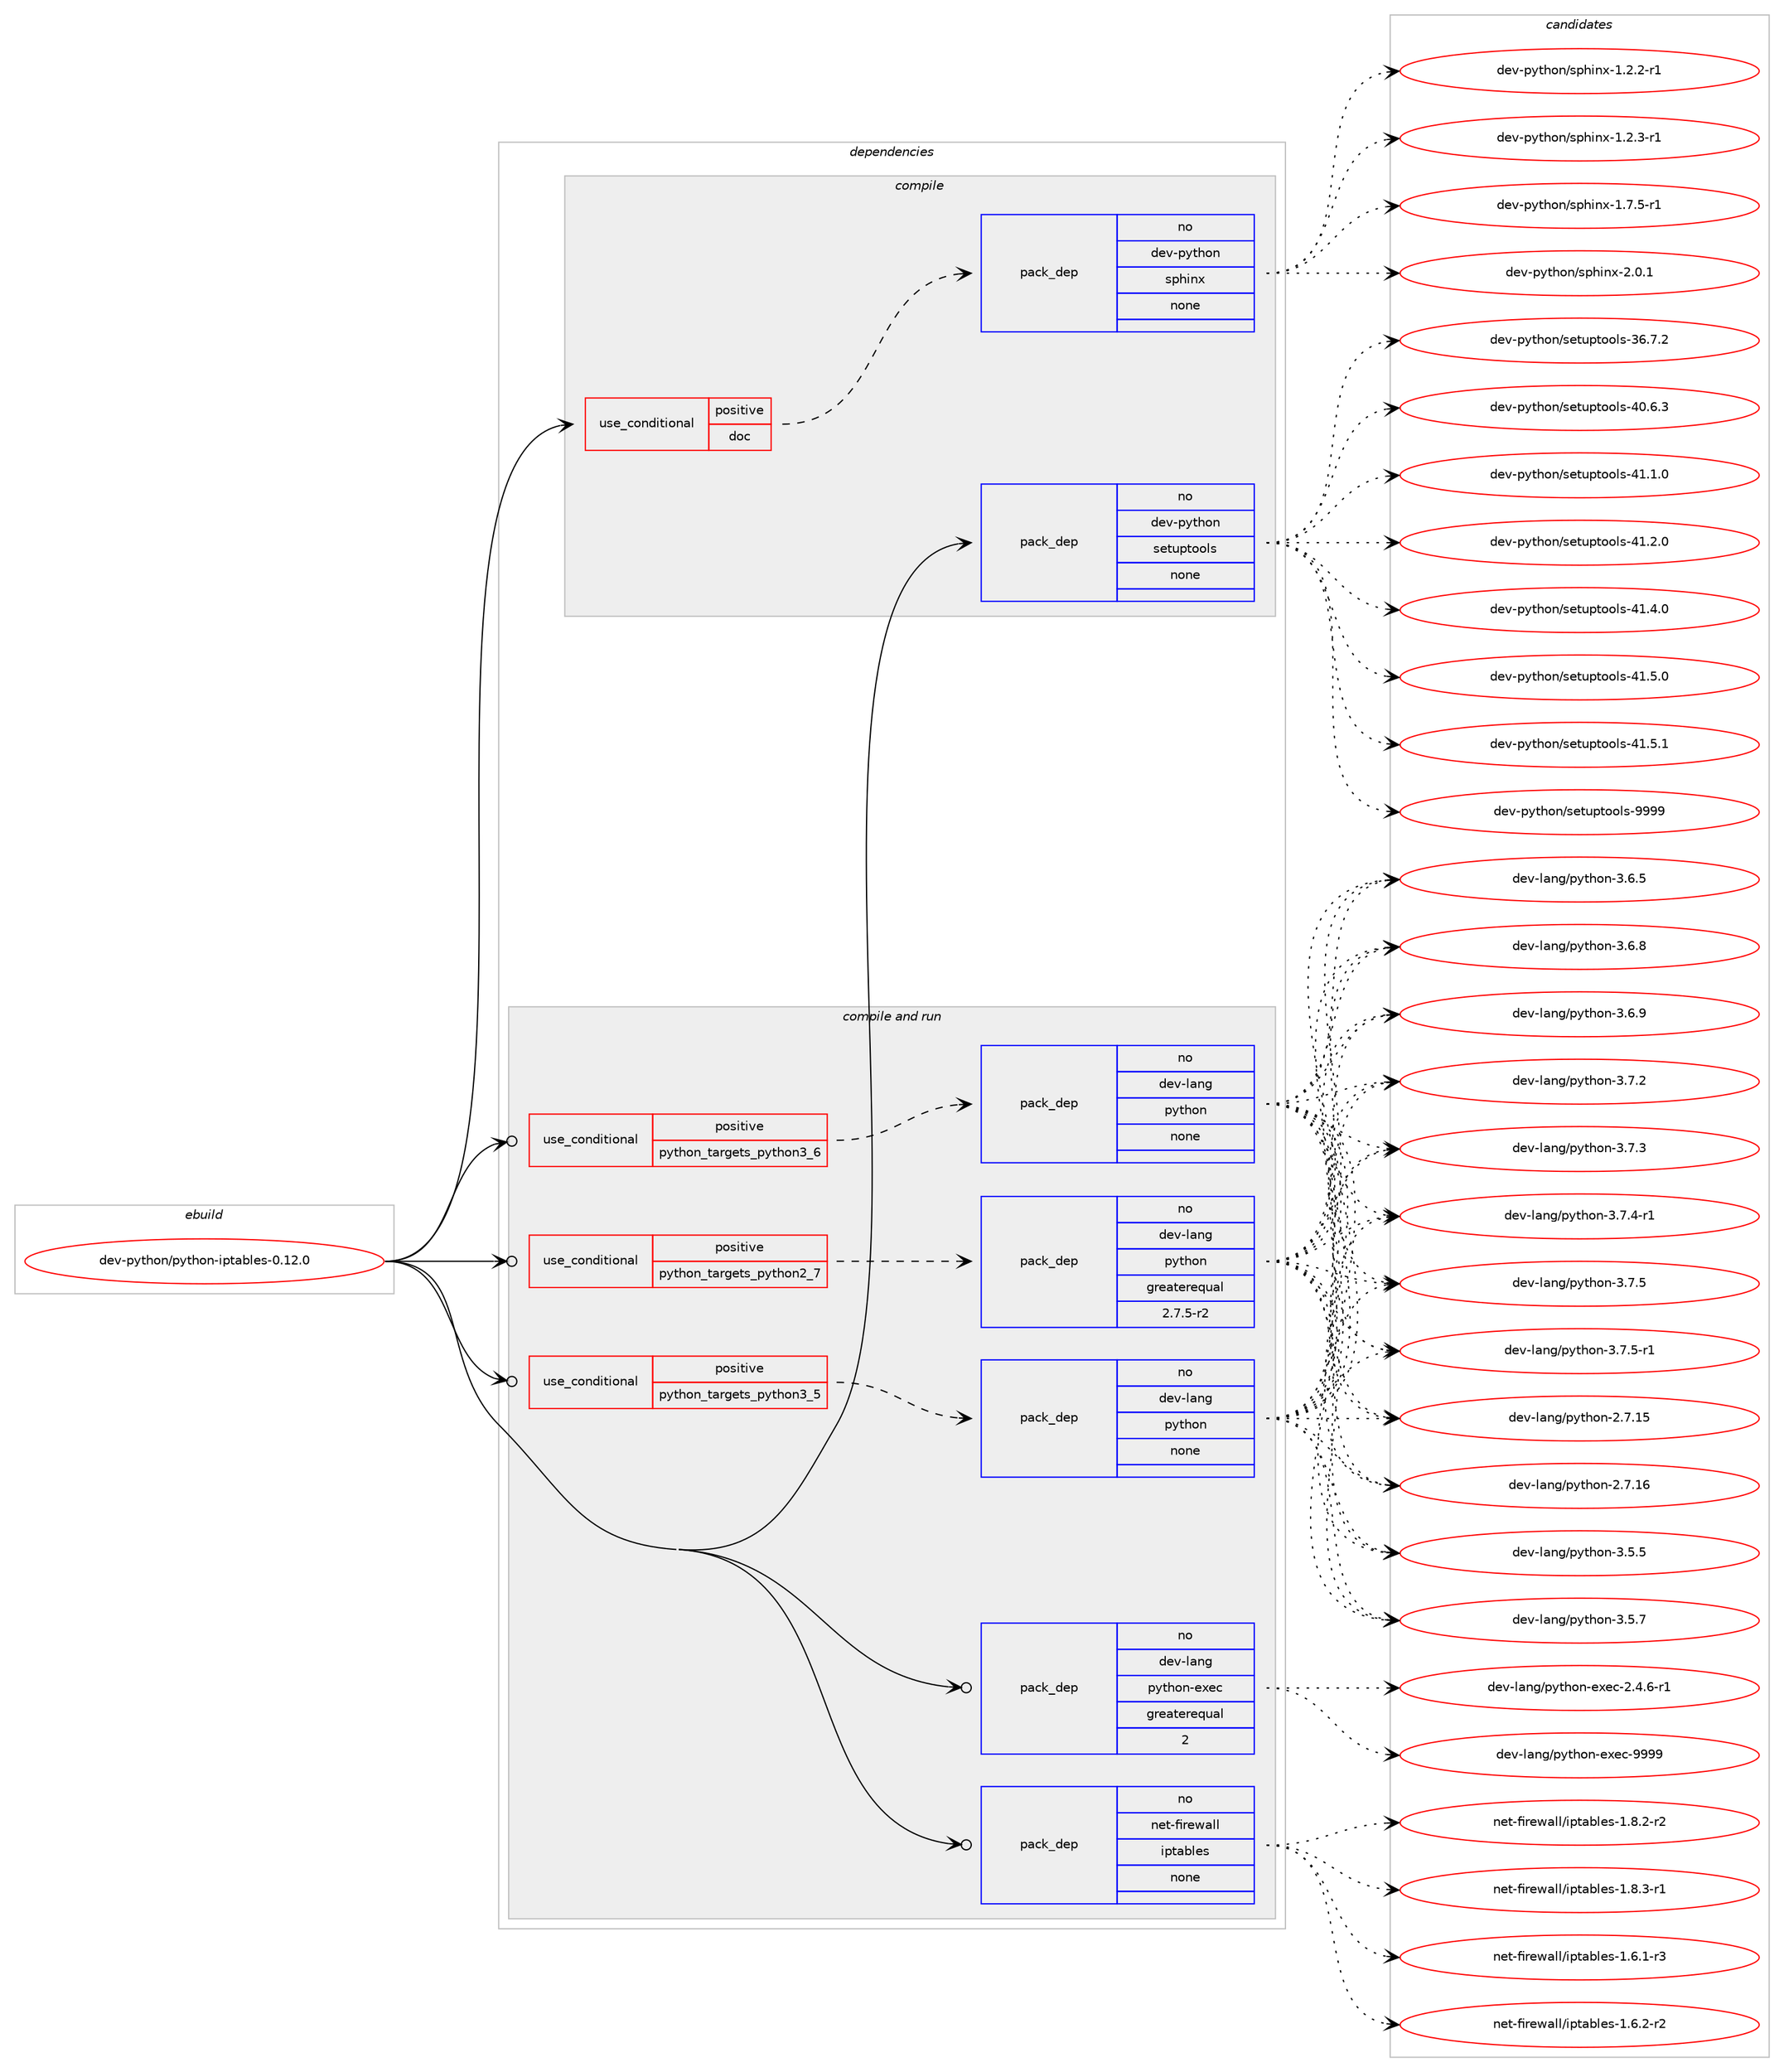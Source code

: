 digraph prolog {

# *************
# Graph options
# *************

newrank=true;
concentrate=true;
compound=true;
graph [rankdir=LR,fontname=Helvetica,fontsize=10,ranksep=1.5];#, ranksep=2.5, nodesep=0.2];
edge  [arrowhead=vee];
node  [fontname=Helvetica,fontsize=10];

# **********
# The ebuild
# **********

subgraph cluster_leftcol {
color=gray;
rank=same;
label=<<i>ebuild</i>>;
id [label="dev-python/python-iptables-0.12.0", color=red, width=4, href="../dev-python/python-iptables-0.12.0.svg"];
}

# ****************
# The dependencies
# ****************

subgraph cluster_midcol {
color=gray;
label=<<i>dependencies</i>>;
subgraph cluster_compile {
fillcolor="#eeeeee";
style=filled;
label=<<i>compile</i>>;
subgraph cond147580 {
dependency631246 [label=<<TABLE BORDER="0" CELLBORDER="1" CELLSPACING="0" CELLPADDING="4"><TR><TD ROWSPAN="3" CELLPADDING="10">use_conditional</TD></TR><TR><TD>positive</TD></TR><TR><TD>doc</TD></TR></TABLE>>, shape=none, color=red];
subgraph pack471795 {
dependency631247 [label=<<TABLE BORDER="0" CELLBORDER="1" CELLSPACING="0" CELLPADDING="4" WIDTH="220"><TR><TD ROWSPAN="6" CELLPADDING="30">pack_dep</TD></TR><TR><TD WIDTH="110">no</TD></TR><TR><TD>dev-python</TD></TR><TR><TD>sphinx</TD></TR><TR><TD>none</TD></TR><TR><TD></TD></TR></TABLE>>, shape=none, color=blue];
}
dependency631246:e -> dependency631247:w [weight=20,style="dashed",arrowhead="vee"];
}
id:e -> dependency631246:w [weight=20,style="solid",arrowhead="vee"];
subgraph pack471796 {
dependency631248 [label=<<TABLE BORDER="0" CELLBORDER="1" CELLSPACING="0" CELLPADDING="4" WIDTH="220"><TR><TD ROWSPAN="6" CELLPADDING="30">pack_dep</TD></TR><TR><TD WIDTH="110">no</TD></TR><TR><TD>dev-python</TD></TR><TR><TD>setuptools</TD></TR><TR><TD>none</TD></TR><TR><TD></TD></TR></TABLE>>, shape=none, color=blue];
}
id:e -> dependency631248:w [weight=20,style="solid",arrowhead="vee"];
}
subgraph cluster_compileandrun {
fillcolor="#eeeeee";
style=filled;
label=<<i>compile and run</i>>;
subgraph cond147581 {
dependency631249 [label=<<TABLE BORDER="0" CELLBORDER="1" CELLSPACING="0" CELLPADDING="4"><TR><TD ROWSPAN="3" CELLPADDING="10">use_conditional</TD></TR><TR><TD>positive</TD></TR><TR><TD>python_targets_python2_7</TD></TR></TABLE>>, shape=none, color=red];
subgraph pack471797 {
dependency631250 [label=<<TABLE BORDER="0" CELLBORDER="1" CELLSPACING="0" CELLPADDING="4" WIDTH="220"><TR><TD ROWSPAN="6" CELLPADDING="30">pack_dep</TD></TR><TR><TD WIDTH="110">no</TD></TR><TR><TD>dev-lang</TD></TR><TR><TD>python</TD></TR><TR><TD>greaterequal</TD></TR><TR><TD>2.7.5-r2</TD></TR></TABLE>>, shape=none, color=blue];
}
dependency631249:e -> dependency631250:w [weight=20,style="dashed",arrowhead="vee"];
}
id:e -> dependency631249:w [weight=20,style="solid",arrowhead="odotvee"];
subgraph cond147582 {
dependency631251 [label=<<TABLE BORDER="0" CELLBORDER="1" CELLSPACING="0" CELLPADDING="4"><TR><TD ROWSPAN="3" CELLPADDING="10">use_conditional</TD></TR><TR><TD>positive</TD></TR><TR><TD>python_targets_python3_5</TD></TR></TABLE>>, shape=none, color=red];
subgraph pack471798 {
dependency631252 [label=<<TABLE BORDER="0" CELLBORDER="1" CELLSPACING="0" CELLPADDING="4" WIDTH="220"><TR><TD ROWSPAN="6" CELLPADDING="30">pack_dep</TD></TR><TR><TD WIDTH="110">no</TD></TR><TR><TD>dev-lang</TD></TR><TR><TD>python</TD></TR><TR><TD>none</TD></TR><TR><TD></TD></TR></TABLE>>, shape=none, color=blue];
}
dependency631251:e -> dependency631252:w [weight=20,style="dashed",arrowhead="vee"];
}
id:e -> dependency631251:w [weight=20,style="solid",arrowhead="odotvee"];
subgraph cond147583 {
dependency631253 [label=<<TABLE BORDER="0" CELLBORDER="1" CELLSPACING="0" CELLPADDING="4"><TR><TD ROWSPAN="3" CELLPADDING="10">use_conditional</TD></TR><TR><TD>positive</TD></TR><TR><TD>python_targets_python3_6</TD></TR></TABLE>>, shape=none, color=red];
subgraph pack471799 {
dependency631254 [label=<<TABLE BORDER="0" CELLBORDER="1" CELLSPACING="0" CELLPADDING="4" WIDTH="220"><TR><TD ROWSPAN="6" CELLPADDING="30">pack_dep</TD></TR><TR><TD WIDTH="110">no</TD></TR><TR><TD>dev-lang</TD></TR><TR><TD>python</TD></TR><TR><TD>none</TD></TR><TR><TD></TD></TR></TABLE>>, shape=none, color=blue];
}
dependency631253:e -> dependency631254:w [weight=20,style="dashed",arrowhead="vee"];
}
id:e -> dependency631253:w [weight=20,style="solid",arrowhead="odotvee"];
subgraph pack471800 {
dependency631255 [label=<<TABLE BORDER="0" CELLBORDER="1" CELLSPACING="0" CELLPADDING="4" WIDTH="220"><TR><TD ROWSPAN="6" CELLPADDING="30">pack_dep</TD></TR><TR><TD WIDTH="110">no</TD></TR><TR><TD>dev-lang</TD></TR><TR><TD>python-exec</TD></TR><TR><TD>greaterequal</TD></TR><TR><TD>2</TD></TR></TABLE>>, shape=none, color=blue];
}
id:e -> dependency631255:w [weight=20,style="solid",arrowhead="odotvee"];
subgraph pack471801 {
dependency631256 [label=<<TABLE BORDER="0" CELLBORDER="1" CELLSPACING="0" CELLPADDING="4" WIDTH="220"><TR><TD ROWSPAN="6" CELLPADDING="30">pack_dep</TD></TR><TR><TD WIDTH="110">no</TD></TR><TR><TD>net-firewall</TD></TR><TR><TD>iptables</TD></TR><TR><TD>none</TD></TR><TR><TD></TD></TR></TABLE>>, shape=none, color=blue];
}
id:e -> dependency631256:w [weight=20,style="solid",arrowhead="odotvee"];
}
subgraph cluster_run {
fillcolor="#eeeeee";
style=filled;
label=<<i>run</i>>;
}
}

# **************
# The candidates
# **************

subgraph cluster_choices {
rank=same;
color=gray;
label=<<i>candidates</i>>;

subgraph choice471795 {
color=black;
nodesep=1;
choice10010111845112121116104111110471151121041051101204549465046504511449 [label="dev-python/sphinx-1.2.2-r1", color=red, width=4,href="../dev-python/sphinx-1.2.2-r1.svg"];
choice10010111845112121116104111110471151121041051101204549465046514511449 [label="dev-python/sphinx-1.2.3-r1", color=red, width=4,href="../dev-python/sphinx-1.2.3-r1.svg"];
choice10010111845112121116104111110471151121041051101204549465546534511449 [label="dev-python/sphinx-1.7.5-r1", color=red, width=4,href="../dev-python/sphinx-1.7.5-r1.svg"];
choice1001011184511212111610411111047115112104105110120455046484649 [label="dev-python/sphinx-2.0.1", color=red, width=4,href="../dev-python/sphinx-2.0.1.svg"];
dependency631247:e -> choice10010111845112121116104111110471151121041051101204549465046504511449:w [style=dotted,weight="100"];
dependency631247:e -> choice10010111845112121116104111110471151121041051101204549465046514511449:w [style=dotted,weight="100"];
dependency631247:e -> choice10010111845112121116104111110471151121041051101204549465546534511449:w [style=dotted,weight="100"];
dependency631247:e -> choice1001011184511212111610411111047115112104105110120455046484649:w [style=dotted,weight="100"];
}
subgraph choice471796 {
color=black;
nodesep=1;
choice100101118451121211161041111104711510111611711211611111110811545515446554650 [label="dev-python/setuptools-36.7.2", color=red, width=4,href="../dev-python/setuptools-36.7.2.svg"];
choice100101118451121211161041111104711510111611711211611111110811545524846544651 [label="dev-python/setuptools-40.6.3", color=red, width=4,href="../dev-python/setuptools-40.6.3.svg"];
choice100101118451121211161041111104711510111611711211611111110811545524946494648 [label="dev-python/setuptools-41.1.0", color=red, width=4,href="../dev-python/setuptools-41.1.0.svg"];
choice100101118451121211161041111104711510111611711211611111110811545524946504648 [label="dev-python/setuptools-41.2.0", color=red, width=4,href="../dev-python/setuptools-41.2.0.svg"];
choice100101118451121211161041111104711510111611711211611111110811545524946524648 [label="dev-python/setuptools-41.4.0", color=red, width=4,href="../dev-python/setuptools-41.4.0.svg"];
choice100101118451121211161041111104711510111611711211611111110811545524946534648 [label="dev-python/setuptools-41.5.0", color=red, width=4,href="../dev-python/setuptools-41.5.0.svg"];
choice100101118451121211161041111104711510111611711211611111110811545524946534649 [label="dev-python/setuptools-41.5.1", color=red, width=4,href="../dev-python/setuptools-41.5.1.svg"];
choice10010111845112121116104111110471151011161171121161111111081154557575757 [label="dev-python/setuptools-9999", color=red, width=4,href="../dev-python/setuptools-9999.svg"];
dependency631248:e -> choice100101118451121211161041111104711510111611711211611111110811545515446554650:w [style=dotted,weight="100"];
dependency631248:e -> choice100101118451121211161041111104711510111611711211611111110811545524846544651:w [style=dotted,weight="100"];
dependency631248:e -> choice100101118451121211161041111104711510111611711211611111110811545524946494648:w [style=dotted,weight="100"];
dependency631248:e -> choice100101118451121211161041111104711510111611711211611111110811545524946504648:w [style=dotted,weight="100"];
dependency631248:e -> choice100101118451121211161041111104711510111611711211611111110811545524946524648:w [style=dotted,weight="100"];
dependency631248:e -> choice100101118451121211161041111104711510111611711211611111110811545524946534648:w [style=dotted,weight="100"];
dependency631248:e -> choice100101118451121211161041111104711510111611711211611111110811545524946534649:w [style=dotted,weight="100"];
dependency631248:e -> choice10010111845112121116104111110471151011161171121161111111081154557575757:w [style=dotted,weight="100"];
}
subgraph choice471797 {
color=black;
nodesep=1;
choice10010111845108971101034711212111610411111045504655464953 [label="dev-lang/python-2.7.15", color=red, width=4,href="../dev-lang/python-2.7.15.svg"];
choice10010111845108971101034711212111610411111045504655464954 [label="dev-lang/python-2.7.16", color=red, width=4,href="../dev-lang/python-2.7.16.svg"];
choice100101118451089711010347112121116104111110455146534653 [label="dev-lang/python-3.5.5", color=red, width=4,href="../dev-lang/python-3.5.5.svg"];
choice100101118451089711010347112121116104111110455146534655 [label="dev-lang/python-3.5.7", color=red, width=4,href="../dev-lang/python-3.5.7.svg"];
choice100101118451089711010347112121116104111110455146544653 [label="dev-lang/python-3.6.5", color=red, width=4,href="../dev-lang/python-3.6.5.svg"];
choice100101118451089711010347112121116104111110455146544656 [label="dev-lang/python-3.6.8", color=red, width=4,href="../dev-lang/python-3.6.8.svg"];
choice100101118451089711010347112121116104111110455146544657 [label="dev-lang/python-3.6.9", color=red, width=4,href="../dev-lang/python-3.6.9.svg"];
choice100101118451089711010347112121116104111110455146554650 [label="dev-lang/python-3.7.2", color=red, width=4,href="../dev-lang/python-3.7.2.svg"];
choice100101118451089711010347112121116104111110455146554651 [label="dev-lang/python-3.7.3", color=red, width=4,href="../dev-lang/python-3.7.3.svg"];
choice1001011184510897110103471121211161041111104551465546524511449 [label="dev-lang/python-3.7.4-r1", color=red, width=4,href="../dev-lang/python-3.7.4-r1.svg"];
choice100101118451089711010347112121116104111110455146554653 [label="dev-lang/python-3.7.5", color=red, width=4,href="../dev-lang/python-3.7.5.svg"];
choice1001011184510897110103471121211161041111104551465546534511449 [label="dev-lang/python-3.7.5-r1", color=red, width=4,href="../dev-lang/python-3.7.5-r1.svg"];
dependency631250:e -> choice10010111845108971101034711212111610411111045504655464953:w [style=dotted,weight="100"];
dependency631250:e -> choice10010111845108971101034711212111610411111045504655464954:w [style=dotted,weight="100"];
dependency631250:e -> choice100101118451089711010347112121116104111110455146534653:w [style=dotted,weight="100"];
dependency631250:e -> choice100101118451089711010347112121116104111110455146534655:w [style=dotted,weight="100"];
dependency631250:e -> choice100101118451089711010347112121116104111110455146544653:w [style=dotted,weight="100"];
dependency631250:e -> choice100101118451089711010347112121116104111110455146544656:w [style=dotted,weight="100"];
dependency631250:e -> choice100101118451089711010347112121116104111110455146544657:w [style=dotted,weight="100"];
dependency631250:e -> choice100101118451089711010347112121116104111110455146554650:w [style=dotted,weight="100"];
dependency631250:e -> choice100101118451089711010347112121116104111110455146554651:w [style=dotted,weight="100"];
dependency631250:e -> choice1001011184510897110103471121211161041111104551465546524511449:w [style=dotted,weight="100"];
dependency631250:e -> choice100101118451089711010347112121116104111110455146554653:w [style=dotted,weight="100"];
dependency631250:e -> choice1001011184510897110103471121211161041111104551465546534511449:w [style=dotted,weight="100"];
}
subgraph choice471798 {
color=black;
nodesep=1;
choice10010111845108971101034711212111610411111045504655464953 [label="dev-lang/python-2.7.15", color=red, width=4,href="../dev-lang/python-2.7.15.svg"];
choice10010111845108971101034711212111610411111045504655464954 [label="dev-lang/python-2.7.16", color=red, width=4,href="../dev-lang/python-2.7.16.svg"];
choice100101118451089711010347112121116104111110455146534653 [label="dev-lang/python-3.5.5", color=red, width=4,href="../dev-lang/python-3.5.5.svg"];
choice100101118451089711010347112121116104111110455146534655 [label="dev-lang/python-3.5.7", color=red, width=4,href="../dev-lang/python-3.5.7.svg"];
choice100101118451089711010347112121116104111110455146544653 [label="dev-lang/python-3.6.5", color=red, width=4,href="../dev-lang/python-3.6.5.svg"];
choice100101118451089711010347112121116104111110455146544656 [label="dev-lang/python-3.6.8", color=red, width=4,href="../dev-lang/python-3.6.8.svg"];
choice100101118451089711010347112121116104111110455146544657 [label="dev-lang/python-3.6.9", color=red, width=4,href="../dev-lang/python-3.6.9.svg"];
choice100101118451089711010347112121116104111110455146554650 [label="dev-lang/python-3.7.2", color=red, width=4,href="../dev-lang/python-3.7.2.svg"];
choice100101118451089711010347112121116104111110455146554651 [label="dev-lang/python-3.7.3", color=red, width=4,href="../dev-lang/python-3.7.3.svg"];
choice1001011184510897110103471121211161041111104551465546524511449 [label="dev-lang/python-3.7.4-r1", color=red, width=4,href="../dev-lang/python-3.7.4-r1.svg"];
choice100101118451089711010347112121116104111110455146554653 [label="dev-lang/python-3.7.5", color=red, width=4,href="../dev-lang/python-3.7.5.svg"];
choice1001011184510897110103471121211161041111104551465546534511449 [label="dev-lang/python-3.7.5-r1", color=red, width=4,href="../dev-lang/python-3.7.5-r1.svg"];
dependency631252:e -> choice10010111845108971101034711212111610411111045504655464953:w [style=dotted,weight="100"];
dependency631252:e -> choice10010111845108971101034711212111610411111045504655464954:w [style=dotted,weight="100"];
dependency631252:e -> choice100101118451089711010347112121116104111110455146534653:w [style=dotted,weight="100"];
dependency631252:e -> choice100101118451089711010347112121116104111110455146534655:w [style=dotted,weight="100"];
dependency631252:e -> choice100101118451089711010347112121116104111110455146544653:w [style=dotted,weight="100"];
dependency631252:e -> choice100101118451089711010347112121116104111110455146544656:w [style=dotted,weight="100"];
dependency631252:e -> choice100101118451089711010347112121116104111110455146544657:w [style=dotted,weight="100"];
dependency631252:e -> choice100101118451089711010347112121116104111110455146554650:w [style=dotted,weight="100"];
dependency631252:e -> choice100101118451089711010347112121116104111110455146554651:w [style=dotted,weight="100"];
dependency631252:e -> choice1001011184510897110103471121211161041111104551465546524511449:w [style=dotted,weight="100"];
dependency631252:e -> choice100101118451089711010347112121116104111110455146554653:w [style=dotted,weight="100"];
dependency631252:e -> choice1001011184510897110103471121211161041111104551465546534511449:w [style=dotted,weight="100"];
}
subgraph choice471799 {
color=black;
nodesep=1;
choice10010111845108971101034711212111610411111045504655464953 [label="dev-lang/python-2.7.15", color=red, width=4,href="../dev-lang/python-2.7.15.svg"];
choice10010111845108971101034711212111610411111045504655464954 [label="dev-lang/python-2.7.16", color=red, width=4,href="../dev-lang/python-2.7.16.svg"];
choice100101118451089711010347112121116104111110455146534653 [label="dev-lang/python-3.5.5", color=red, width=4,href="../dev-lang/python-3.5.5.svg"];
choice100101118451089711010347112121116104111110455146534655 [label="dev-lang/python-3.5.7", color=red, width=4,href="../dev-lang/python-3.5.7.svg"];
choice100101118451089711010347112121116104111110455146544653 [label="dev-lang/python-3.6.5", color=red, width=4,href="../dev-lang/python-3.6.5.svg"];
choice100101118451089711010347112121116104111110455146544656 [label="dev-lang/python-3.6.8", color=red, width=4,href="../dev-lang/python-3.6.8.svg"];
choice100101118451089711010347112121116104111110455146544657 [label="dev-lang/python-3.6.9", color=red, width=4,href="../dev-lang/python-3.6.9.svg"];
choice100101118451089711010347112121116104111110455146554650 [label="dev-lang/python-3.7.2", color=red, width=4,href="../dev-lang/python-3.7.2.svg"];
choice100101118451089711010347112121116104111110455146554651 [label="dev-lang/python-3.7.3", color=red, width=4,href="../dev-lang/python-3.7.3.svg"];
choice1001011184510897110103471121211161041111104551465546524511449 [label="dev-lang/python-3.7.4-r1", color=red, width=4,href="../dev-lang/python-3.7.4-r1.svg"];
choice100101118451089711010347112121116104111110455146554653 [label="dev-lang/python-3.7.5", color=red, width=4,href="../dev-lang/python-3.7.5.svg"];
choice1001011184510897110103471121211161041111104551465546534511449 [label="dev-lang/python-3.7.5-r1", color=red, width=4,href="../dev-lang/python-3.7.5-r1.svg"];
dependency631254:e -> choice10010111845108971101034711212111610411111045504655464953:w [style=dotted,weight="100"];
dependency631254:e -> choice10010111845108971101034711212111610411111045504655464954:w [style=dotted,weight="100"];
dependency631254:e -> choice100101118451089711010347112121116104111110455146534653:w [style=dotted,weight="100"];
dependency631254:e -> choice100101118451089711010347112121116104111110455146534655:w [style=dotted,weight="100"];
dependency631254:e -> choice100101118451089711010347112121116104111110455146544653:w [style=dotted,weight="100"];
dependency631254:e -> choice100101118451089711010347112121116104111110455146544656:w [style=dotted,weight="100"];
dependency631254:e -> choice100101118451089711010347112121116104111110455146544657:w [style=dotted,weight="100"];
dependency631254:e -> choice100101118451089711010347112121116104111110455146554650:w [style=dotted,weight="100"];
dependency631254:e -> choice100101118451089711010347112121116104111110455146554651:w [style=dotted,weight="100"];
dependency631254:e -> choice1001011184510897110103471121211161041111104551465546524511449:w [style=dotted,weight="100"];
dependency631254:e -> choice100101118451089711010347112121116104111110455146554653:w [style=dotted,weight="100"];
dependency631254:e -> choice1001011184510897110103471121211161041111104551465546534511449:w [style=dotted,weight="100"];
}
subgraph choice471800 {
color=black;
nodesep=1;
choice10010111845108971101034711212111610411111045101120101994550465246544511449 [label="dev-lang/python-exec-2.4.6-r1", color=red, width=4,href="../dev-lang/python-exec-2.4.6-r1.svg"];
choice10010111845108971101034711212111610411111045101120101994557575757 [label="dev-lang/python-exec-9999", color=red, width=4,href="../dev-lang/python-exec-9999.svg"];
dependency631255:e -> choice10010111845108971101034711212111610411111045101120101994550465246544511449:w [style=dotted,weight="100"];
dependency631255:e -> choice10010111845108971101034711212111610411111045101120101994557575757:w [style=dotted,weight="100"];
}
subgraph choice471801 {
color=black;
nodesep=1;
choice11010111645102105114101119971081084710511211697981081011154549465446494511451 [label="net-firewall/iptables-1.6.1-r3", color=red, width=4,href="../net-firewall/iptables-1.6.1-r3.svg"];
choice11010111645102105114101119971081084710511211697981081011154549465446504511450 [label="net-firewall/iptables-1.6.2-r2", color=red, width=4,href="../net-firewall/iptables-1.6.2-r2.svg"];
choice11010111645102105114101119971081084710511211697981081011154549465646504511450 [label="net-firewall/iptables-1.8.2-r2", color=red, width=4,href="../net-firewall/iptables-1.8.2-r2.svg"];
choice11010111645102105114101119971081084710511211697981081011154549465646514511449 [label="net-firewall/iptables-1.8.3-r1", color=red, width=4,href="../net-firewall/iptables-1.8.3-r1.svg"];
dependency631256:e -> choice11010111645102105114101119971081084710511211697981081011154549465446494511451:w [style=dotted,weight="100"];
dependency631256:e -> choice11010111645102105114101119971081084710511211697981081011154549465446504511450:w [style=dotted,weight="100"];
dependency631256:e -> choice11010111645102105114101119971081084710511211697981081011154549465646504511450:w [style=dotted,weight="100"];
dependency631256:e -> choice11010111645102105114101119971081084710511211697981081011154549465646514511449:w [style=dotted,weight="100"];
}
}

}
